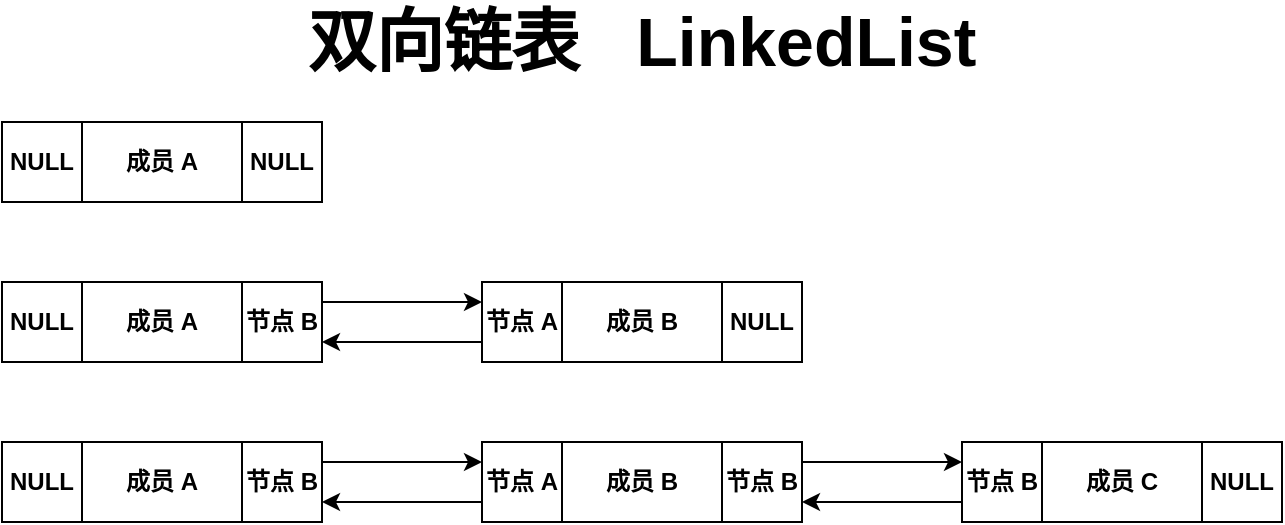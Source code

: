<mxfile version="14.5.1" type="device"><diagram id="C1xT5yt7n417MmoUP434" name="第 1 页"><mxGraphModel dx="1024" dy="592" grid="1" gridSize="10" guides="1" tooltips="1" connect="1" arrows="1" fold="1" page="1" pageScale="1" pageWidth="827" pageHeight="1169" math="0" shadow="0"><root><mxCell id="0"/><mxCell id="1" parent="0"/><mxCell id="F1-RjzJKDDK1n9ssuq4N-1" value="" style="rounded=0;whiteSpace=wrap;html=1;fontStyle=1;fontSize=12;" vertex="1" parent="1"><mxGeometry x="200" y="200" width="160" height="40" as="geometry"/></mxCell><mxCell id="F1-RjzJKDDK1n9ssuq4N-2" value="" style="shape=partialRectangle;whiteSpace=wrap;html=1;top=0;bottom=0;fillColor=none;fontStyle=1;fontSize=12;" vertex="1" parent="1"><mxGeometry x="240" y="200" width="80" height="40" as="geometry"/></mxCell><mxCell id="F1-RjzJKDDK1n9ssuq4N-4" value="NULL" style="text;html=1;strokeColor=none;fillColor=none;align=center;verticalAlign=middle;whiteSpace=wrap;rounded=0;fontStyle=1;fontSize=12;" vertex="1" parent="1"><mxGeometry x="200" y="200" width="40" height="40" as="geometry"/></mxCell><mxCell id="F1-RjzJKDDK1n9ssuq4N-5" value="NULL" style="text;html=1;strokeColor=none;fillColor=none;align=center;verticalAlign=middle;whiteSpace=wrap;rounded=0;fontStyle=1;fontSize=12;" vertex="1" parent="1"><mxGeometry x="320" y="200" width="40" height="40" as="geometry"/></mxCell><mxCell id="F1-RjzJKDDK1n9ssuq4N-6" value="成员 A" style="text;html=1;strokeColor=none;fillColor=none;align=center;verticalAlign=middle;whiteSpace=wrap;rounded=0;fontStyle=1;fontSize=12;" vertex="1" parent="1"><mxGeometry x="240" y="200" width="80" height="40" as="geometry"/></mxCell><mxCell id="F1-RjzJKDDK1n9ssuq4N-17" value="" style="rounded=0;whiteSpace=wrap;html=1;fontStyle=1;fontSize=12;" vertex="1" parent="1"><mxGeometry x="200" y="280" width="160" height="40" as="geometry"/></mxCell><mxCell id="F1-RjzJKDDK1n9ssuq4N-18" value="" style="shape=partialRectangle;whiteSpace=wrap;html=1;top=0;bottom=0;fillColor=none;fontStyle=1;fontSize=12;" vertex="1" parent="1"><mxGeometry x="240" y="280" width="80" height="40" as="geometry"/></mxCell><mxCell id="F1-RjzJKDDK1n9ssuq4N-19" value="NULL" style="text;html=1;strokeColor=none;fillColor=none;align=center;verticalAlign=middle;whiteSpace=wrap;rounded=0;fontStyle=1;fontSize=12;" vertex="1" parent="1"><mxGeometry x="200" y="280" width="40" height="40" as="geometry"/></mxCell><mxCell id="F1-RjzJKDDK1n9ssuq4N-20" value="节点 B" style="text;html=1;strokeColor=none;fillColor=none;align=center;verticalAlign=middle;whiteSpace=wrap;rounded=0;fontStyle=1;fontSize=12;" vertex="1" parent="1"><mxGeometry x="320" y="280" width="40" height="40" as="geometry"/></mxCell><mxCell id="F1-RjzJKDDK1n9ssuq4N-21" value="成员 A" style="text;html=1;strokeColor=none;fillColor=none;align=center;verticalAlign=middle;whiteSpace=wrap;rounded=0;fontStyle=1;fontSize=12;" vertex="1" parent="1"><mxGeometry x="240" y="280" width="80" height="40" as="geometry"/></mxCell><mxCell id="F1-RjzJKDDK1n9ssuq4N-22" value="" style="rounded=0;whiteSpace=wrap;html=1;fontStyle=1;fontSize=12;" vertex="1" parent="1"><mxGeometry x="440" y="280" width="160" height="40" as="geometry"/></mxCell><mxCell id="F1-RjzJKDDK1n9ssuq4N-23" value="" style="shape=partialRectangle;whiteSpace=wrap;html=1;top=0;bottom=0;fillColor=none;fontStyle=1;fontSize=12;" vertex="1" parent="1"><mxGeometry x="480" y="280" width="80" height="40" as="geometry"/></mxCell><mxCell id="F1-RjzJKDDK1n9ssuq4N-24" value="节点 A" style="text;html=1;strokeColor=none;fillColor=none;align=center;verticalAlign=middle;whiteSpace=wrap;rounded=0;fontStyle=1;fontSize=12;" vertex="1" parent="1"><mxGeometry x="440" y="280" width="40" height="40" as="geometry"/></mxCell><mxCell id="F1-RjzJKDDK1n9ssuq4N-25" value="NULL" style="text;html=1;strokeColor=none;fillColor=none;align=center;verticalAlign=middle;whiteSpace=wrap;rounded=0;fontStyle=1;fontSize=12;" vertex="1" parent="1"><mxGeometry x="560" y="280" width="40" height="40" as="geometry"/></mxCell><mxCell id="F1-RjzJKDDK1n9ssuq4N-26" value="成员 B" style="text;html=1;strokeColor=none;fillColor=none;align=center;verticalAlign=middle;whiteSpace=wrap;rounded=0;fontStyle=1;fontSize=12;" vertex="1" parent="1"><mxGeometry x="480" y="280" width="80" height="40" as="geometry"/></mxCell><mxCell id="F1-RjzJKDDK1n9ssuq4N-42" value="" style="rounded=0;whiteSpace=wrap;html=1;fontStyle=1;fontSize=12;" vertex="1" parent="1"><mxGeometry x="680" y="360" width="160" height="40" as="geometry"/></mxCell><mxCell id="F1-RjzJKDDK1n9ssuq4N-43" value="" style="shape=partialRectangle;whiteSpace=wrap;html=1;top=0;bottom=0;fillColor=none;fontStyle=1;fontSize=12;" vertex="1" parent="1"><mxGeometry x="720" y="360" width="80" height="40" as="geometry"/></mxCell><mxCell id="F1-RjzJKDDK1n9ssuq4N-44" value="节点 B" style="text;html=1;strokeColor=none;fillColor=none;align=center;verticalAlign=middle;whiteSpace=wrap;rounded=0;fontStyle=1;fontSize=12;" vertex="1" parent="1"><mxGeometry x="680" y="360" width="40" height="40" as="geometry"/></mxCell><mxCell id="F1-RjzJKDDK1n9ssuq4N-45" value="NULL" style="text;html=1;strokeColor=none;fillColor=none;align=center;verticalAlign=middle;whiteSpace=wrap;rounded=0;fontStyle=1;fontSize=12;" vertex="1" parent="1"><mxGeometry x="800" y="360" width="40" height="40" as="geometry"/></mxCell><mxCell id="F1-RjzJKDDK1n9ssuq4N-46" value="成员 C" style="text;html=1;strokeColor=none;fillColor=none;align=center;verticalAlign=middle;whiteSpace=wrap;rounded=0;fontStyle=1;fontSize=12;" vertex="1" parent="1"><mxGeometry x="720" y="360" width="80" height="40" as="geometry"/></mxCell><mxCell id="F1-RjzJKDDK1n9ssuq4N-47" value="" style="rounded=0;whiteSpace=wrap;html=1;fontStyle=1;fontSize=12;" vertex="1" parent="1"><mxGeometry x="200" y="360" width="160" height="40" as="geometry"/></mxCell><mxCell id="F1-RjzJKDDK1n9ssuq4N-48" value="" style="shape=partialRectangle;whiteSpace=wrap;html=1;top=0;bottom=0;fillColor=none;fontStyle=1;fontSize=12;" vertex="1" parent="1"><mxGeometry x="240" y="360" width="80" height="40" as="geometry"/></mxCell><mxCell id="F1-RjzJKDDK1n9ssuq4N-49" value="NULL" style="text;html=1;strokeColor=none;fillColor=none;align=center;verticalAlign=middle;whiteSpace=wrap;rounded=0;fontStyle=1;fontSize=12;" vertex="1" parent="1"><mxGeometry x="200" y="360" width="40" height="40" as="geometry"/></mxCell><mxCell id="F1-RjzJKDDK1n9ssuq4N-50" value="节点 B" style="text;html=1;strokeColor=none;fillColor=none;align=center;verticalAlign=middle;whiteSpace=wrap;rounded=0;fontStyle=1;fontSize=12;" vertex="1" parent="1"><mxGeometry x="320" y="360" width="40" height="40" as="geometry"/></mxCell><mxCell id="F1-RjzJKDDK1n9ssuq4N-51" value="成员 A" style="text;html=1;strokeColor=none;fillColor=none;align=center;verticalAlign=middle;whiteSpace=wrap;rounded=0;fontStyle=1;fontSize=12;" vertex="1" parent="1"><mxGeometry x="240" y="360" width="80" height="40" as="geometry"/></mxCell><mxCell id="F1-RjzJKDDK1n9ssuq4N-52" value="" style="rounded=0;whiteSpace=wrap;html=1;fontStyle=1;fontSize=12;" vertex="1" parent="1"><mxGeometry x="440" y="360" width="160" height="40" as="geometry"/></mxCell><mxCell id="F1-RjzJKDDK1n9ssuq4N-53" value="" style="shape=partialRectangle;whiteSpace=wrap;html=1;top=0;bottom=0;fillColor=none;fontStyle=1;fontSize=12;" vertex="1" parent="1"><mxGeometry x="480" y="360" width="80" height="40" as="geometry"/></mxCell><mxCell id="F1-RjzJKDDK1n9ssuq4N-54" value="节点 A" style="text;html=1;strokeColor=none;fillColor=none;align=center;verticalAlign=middle;whiteSpace=wrap;rounded=0;fontStyle=1;fontSize=12;" vertex="1" parent="1"><mxGeometry x="440" y="360" width="40" height="40" as="geometry"/></mxCell><mxCell id="F1-RjzJKDDK1n9ssuq4N-55" value="节点 B" style="text;html=1;strokeColor=none;fillColor=none;align=center;verticalAlign=middle;whiteSpace=wrap;rounded=0;fontStyle=1;fontSize=12;" vertex="1" parent="1"><mxGeometry x="560" y="360" width="40" height="40" as="geometry"/></mxCell><mxCell id="F1-RjzJKDDK1n9ssuq4N-56" value="成员 B" style="text;html=1;strokeColor=none;fillColor=none;align=center;verticalAlign=middle;whiteSpace=wrap;rounded=0;fontStyle=1;fontSize=12;" vertex="1" parent="1"><mxGeometry x="480" y="360" width="80" height="40" as="geometry"/></mxCell><mxCell id="F1-RjzJKDDK1n9ssuq4N-57" value="" style="endArrow=classic;html=1;fontStyle=1;fontSize=12;" edge="1" parent="1"><mxGeometry width="50" height="50" relative="1" as="geometry"><mxPoint x="600" y="370" as="sourcePoint"/><mxPoint x="680" y="370" as="targetPoint"/></mxGeometry></mxCell><mxCell id="F1-RjzJKDDK1n9ssuq4N-58" value="" style="endArrow=classic;html=1;fontStyle=1;fontSize=12;" edge="1" parent="1"><mxGeometry width="50" height="50" relative="1" as="geometry"><mxPoint x="360" y="290" as="sourcePoint"/><mxPoint x="440" y="290" as="targetPoint"/></mxGeometry></mxCell><mxCell id="F1-RjzJKDDK1n9ssuq4N-60" value="" style="endArrow=classic;html=1;fontStyle=1;fontSize=12;" edge="1" parent="1"><mxGeometry width="50" height="50" relative="1" as="geometry"><mxPoint x="360" y="370" as="sourcePoint"/><mxPoint x="440" y="370" as="targetPoint"/></mxGeometry></mxCell><mxCell id="F1-RjzJKDDK1n9ssuq4N-64" value="" style="endArrow=classic;html=1;fontStyle=1;fontSize=12;" edge="1" parent="1"><mxGeometry width="50" height="50" relative="1" as="geometry"><mxPoint x="440" y="390" as="sourcePoint"/><mxPoint x="360" y="390" as="targetPoint"/></mxGeometry></mxCell><mxCell id="F1-RjzJKDDK1n9ssuq4N-65" value="" style="endArrow=classic;html=1;fontStyle=1;fontSize=12;" edge="1" parent="1"><mxGeometry width="50" height="50" relative="1" as="geometry"><mxPoint x="440" y="310" as="sourcePoint"/><mxPoint x="360" y="310" as="targetPoint"/></mxGeometry></mxCell><mxCell id="F1-RjzJKDDK1n9ssuq4N-66" value="" style="endArrow=classic;html=1;fontStyle=1;fontSize=12;" edge="1" parent="1"><mxGeometry width="50" height="50" relative="1" as="geometry"><mxPoint x="680" y="390" as="sourcePoint"/><mxPoint x="600" y="390" as="targetPoint"/></mxGeometry></mxCell><mxCell id="F1-RjzJKDDK1n9ssuq4N-67" value="双向链表&amp;nbsp; &amp;nbsp;LinkedList" style="text;html=1;strokeColor=none;fillColor=none;align=center;verticalAlign=middle;whiteSpace=wrap;rounded=0;fontStyle=1;fontSize=34;" vertex="1" parent="1"><mxGeometry x="200" y="140" width="640" height="40" as="geometry"/></mxCell></root></mxGraphModel></diagram></mxfile>